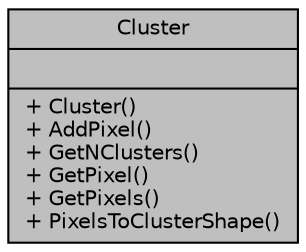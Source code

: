 digraph "Cluster"
{
 // INTERACTIVE_SVG=YES
  bgcolor="transparent";
  edge [fontname="Helvetica",fontsize="10",labelfontname="Helvetica",labelfontsize="10"];
  node [fontname="Helvetica",fontsize="10",shape=record];
  Node1 [label="{Cluster\n||+ Cluster()\l+ AddPixel()\l+ GetNClusters()\l+ GetPixel()\l+ GetPixels()\l+ PixelsToClusterShape()\l}",height=0.2,width=0.4,color="black", fillcolor="grey75", style="filled" fontcolor="black"];
}
